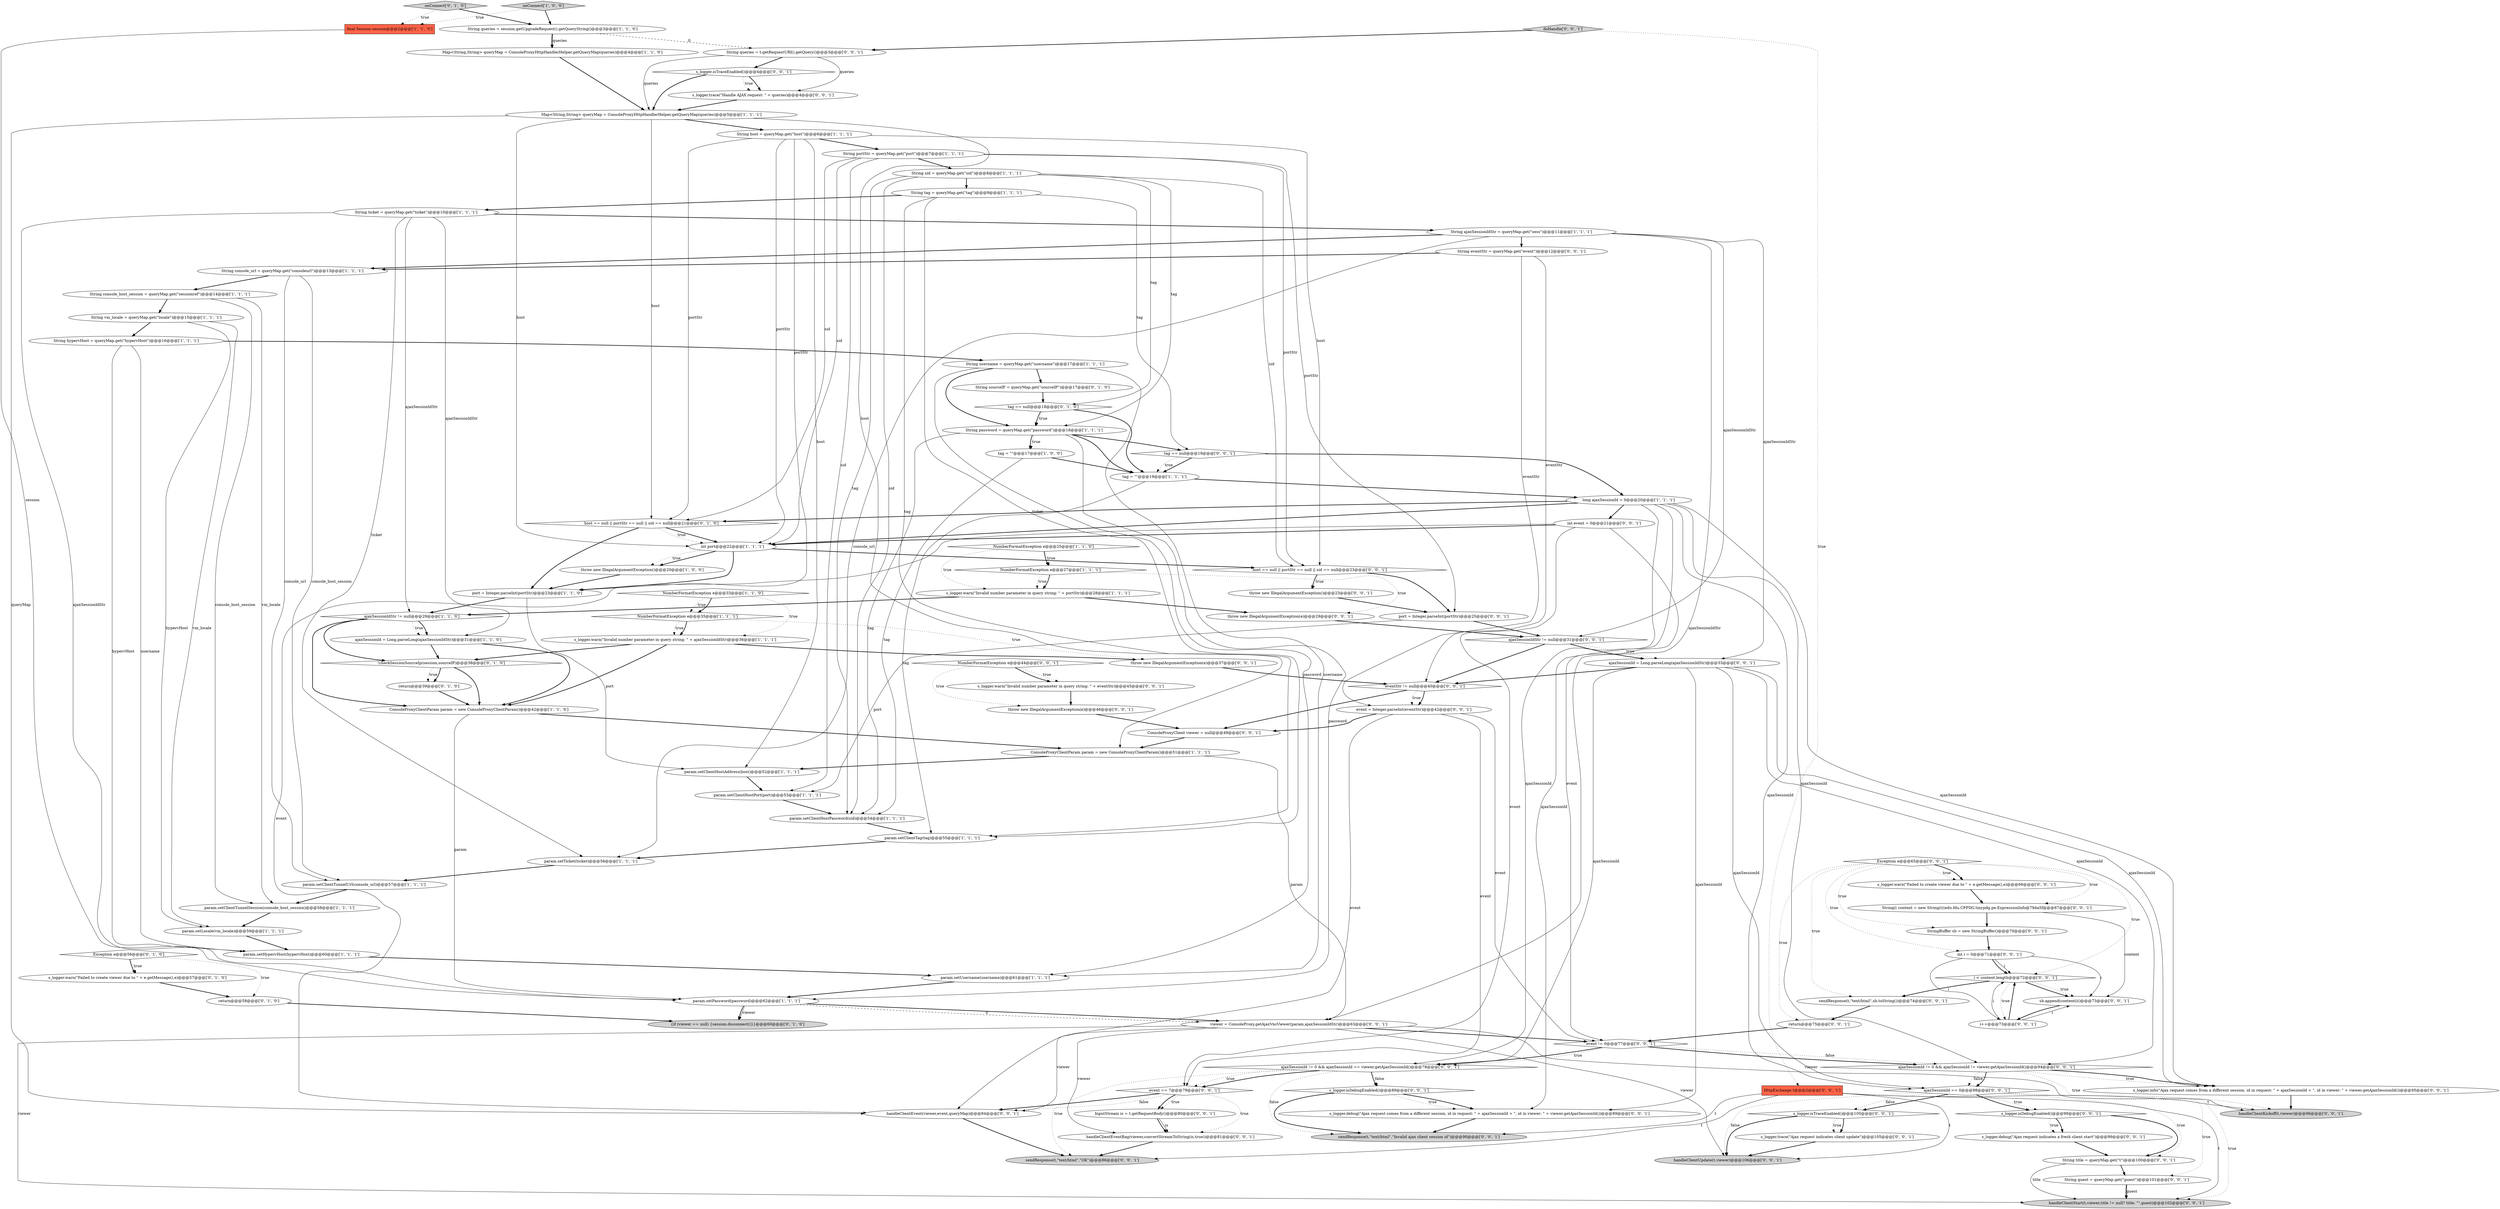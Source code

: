 digraph {
4 [style = filled, label = "NumberFormatException e@@@33@@@['1', '1', '0']", fillcolor = white, shape = diamond image = "AAA0AAABBB1BBB"];
67 [style = filled, label = "String queries = t.getRequestURI().getQuery()@@@3@@@['0', '0', '1']", fillcolor = white, shape = ellipse image = "AAA0AAABBB3BBB"];
22 [style = filled, label = "ajaxSessionIdStr != null@@@29@@@['1', '1', '0']", fillcolor = white, shape = diamond image = "AAA0AAABBB1BBB"];
93 [style = filled, label = "ConsoleProxyClient viewer = null@@@49@@@['0', '0', '1']", fillcolor = white, shape = ellipse image = "AAA0AAABBB3BBB"];
86 [style = filled, label = "s_logger.warn(\"Invalid number parameter in query string: \" + eventStr)@@@45@@@['0', '0', '1']", fillcolor = white, shape = ellipse image = "AAA0AAABBB3BBB"];
80 [style = filled, label = "handleClientUpdate(t,viewer)@@@106@@@['0', '0', '1']", fillcolor = lightgray, shape = ellipse image = "AAA0AAABBB3BBB"];
51 [style = filled, label = "onConnect['0', '1', '0']", fillcolor = lightgray, shape = diamond image = "AAA0AAABBB2BBB"];
17 [style = filled, label = "NumberFormatException e@@@25@@@['1', '1', '0']", fillcolor = white, shape = diamond image = "AAA0AAABBB1BBB"];
35 [style = filled, label = "param.setClientTunnelUrl(console_url)@@@57@@@['1', '1', '1']", fillcolor = white, shape = ellipse image = "AAA0AAABBB1BBB"];
14 [style = filled, label = "port = Integer.parseInt(portStr)@@@23@@@['1', '1', '0']", fillcolor = white, shape = ellipse image = "AAA0AAABBB1BBB"];
42 [style = filled, label = "String password = queryMap.get(\"password\")@@@18@@@['1', '1', '1']", fillcolor = white, shape = ellipse image = "AAA0AAABBB1BBB"];
34 [style = filled, label = "String portStr = queryMap.get(\"port\")@@@7@@@['1', '1', '1']", fillcolor = white, shape = ellipse image = "AAA0AAABBB1BBB"];
53 [style = filled, label = "Exception e@@@56@@@['0', '1', '0']", fillcolor = white, shape = diamond image = "AAA0AAABBB2BBB"];
68 [style = filled, label = "event != 0@@@77@@@['0', '0', '1']", fillcolor = white, shape = diamond image = "AAA0AAABBB3BBB"];
19 [style = filled, label = "final Session session@@@2@@@['1', '1', '0']", fillcolor = tomato, shape = box image = "AAA0AAABBB1BBB"];
107 [style = filled, label = "s_logger.info(\"Ajax request comes from a different session, id in request: \" + ajaxSessionId + \", id in viewer: \" + viewer.getAjaxSessionId())@@@95@@@['0', '0', '1']", fillcolor = white, shape = ellipse image = "AAA0AAABBB3BBB"];
41 [style = filled, label = "param.setPassword(password)@@@62@@@['1', '1', '1']", fillcolor = white, shape = ellipse image = "AAA0AAABBB1BBB"];
73 [style = filled, label = "throw new IllegalArgumentException(e)@@@37@@@['0', '0', '1']", fillcolor = white, shape = ellipse image = "AAA0AAABBB3BBB"];
54 [style = filled, label = "int event = 0@@@21@@@['0', '0', '1']", fillcolor = white, shape = ellipse image = "AAA0AAABBB3BBB"];
52 [style = filled, label = "!checkSessionSourceIp(session,sourceIP)@@@38@@@['0', '1', '0']", fillcolor = white, shape = diamond image = "AAA1AAABBB2BBB"];
106 [style = filled, label = "s_logger.trace(\"Ajax request indicates client update\")@@@105@@@['0', '0', '1']", fillcolor = white, shape = ellipse image = "AAA0AAABBB3BBB"];
84 [style = filled, label = "doHandle['0', '0', '1']", fillcolor = lightgray, shape = diamond image = "AAA0AAABBB3BBB"];
98 [style = filled, label = "viewer = ConsoleProxy.getAjaxVncViewer(param,ajaxSessionIdStr)@@@63@@@['0', '0', '1']", fillcolor = white, shape = ellipse image = "AAA0AAABBB3BBB"];
64 [style = filled, label = "sendResponse(t,\"text/html\",sb.toString())@@@74@@@['0', '0', '1']", fillcolor = white, shape = ellipse image = "AAA0AAABBB3BBB"];
90 [style = filled, label = "throw new IllegalArgumentException()@@@23@@@['0', '0', '1']", fillcolor = white, shape = ellipse image = "AAA0AAABBB3BBB"];
71 [style = filled, label = "s_logger.isTraceEnabled()@@@4@@@['0', '0', '1']", fillcolor = white, shape = diamond image = "AAA0AAABBB3BBB"];
43 [style = filled, label = "onConnect['1', '0', '0']", fillcolor = lightgray, shape = diamond image = "AAA0AAABBB1BBB"];
63 [style = filled, label = "int i = 0@@@71@@@['0', '0', '1']", fillcolor = white, shape = ellipse image = "AAA0AAABBB3BBB"];
99 [style = filled, label = "s_logger.warn(\"Failed to create viewer due to \" + e.getMessage(),e)@@@66@@@['0', '0', '1']", fillcolor = white, shape = ellipse image = "AAA0AAABBB3BBB"];
97 [style = filled, label = "StringBuffer sb = new StringBuffer()@@@70@@@['0', '0', '1']", fillcolor = white, shape = ellipse image = "AAA0AAABBB3BBB"];
60 [style = filled, label = "String title = queryMap.get(\"t\")@@@100@@@['0', '0', '1']", fillcolor = white, shape = ellipse image = "AAA0AAABBB3BBB"];
32 [style = filled, label = "String ticket = queryMap.get(\"ticket\")@@@10@@@['1', '1', '1']", fillcolor = white, shape = ellipse image = "AAA0AAABBB1BBB"];
78 [style = filled, label = "NumberFormatException e@@@44@@@['0', '0', '1']", fillcolor = white, shape = diamond image = "AAA0AAABBB3BBB"];
101 [style = filled, label = "s_logger.trace(\"Handle AJAX request: \" + queries)@@@4@@@['0', '0', '1']", fillcolor = white, shape = ellipse image = "AAA0AAABBB3BBB"];
33 [style = filled, label = "param.setClientTag(tag)@@@55@@@['1', '1', '1']", fillcolor = white, shape = ellipse image = "AAA0AAABBB1BBB"];
69 [style = filled, label = "sendResponse(t,\"text/html\",\"Invalid ajax client session id\")@@@90@@@['0', '0', '1']", fillcolor = lightgray, shape = ellipse image = "AAA0AAABBB3BBB"];
76 [style = filled, label = "handleClientEvent(viewer,event,queryMap)@@@84@@@['0', '0', '1']", fillcolor = white, shape = ellipse image = "AAA0AAABBB3BBB"];
8 [style = filled, label = "String hypervHost = queryMap.get(\"hypervHost\")@@@16@@@['1', '1', '1']", fillcolor = white, shape = ellipse image = "AAA0AAABBB1BBB"];
36 [style = filled, label = "String queries = session.getUpgradeRequest().getQueryString()@@@3@@@['1', '1', '0']", fillcolor = white, shape = ellipse image = "AAA0AAABBB1BBB"];
104 [style = filled, label = "eventStr != null@@@40@@@['0', '0', '1']", fillcolor = white, shape = diamond image = "AAA0AAABBB3BBB"];
30 [style = filled, label = "param.setHypervHost(hypervHost)@@@60@@@['1', '1', '1']", fillcolor = white, shape = ellipse image = "AAA0AAABBB1BBB"];
7 [style = filled, label = "tag = \"\"@@@19@@@['1', '1', '1']", fillcolor = white, shape = ellipse image = "AAA0AAABBB1BBB"];
3 [style = filled, label = "long ajaxSessionId = 0@@@20@@@['1', '1', '1']", fillcolor = white, shape = ellipse image = "AAA0AAABBB1BBB"];
55 [style = filled, label = "event = Integer.parseInt(eventStr)@@@42@@@['0', '0', '1']", fillcolor = white, shape = ellipse image = "AAA0AAABBB3BBB"];
65 [style = filled, label = "event == 7@@@79@@@['0', '0', '1']", fillcolor = white, shape = diamond image = "AAA0AAABBB3BBB"];
83 [style = filled, label = "ajaxSessionId != 0 && ajaxSessionId == viewer.getAjaxSessionId()@@@78@@@['0', '0', '1']", fillcolor = white, shape = diamond image = "AAA0AAABBB3BBB"];
50 [style = filled, label = "s_logger.warn(\"Failed to create viewer due to \" + e.getMessage(),e)@@@57@@@['0', '1', '0']", fillcolor = white, shape = ellipse image = "AAA0AAABBB2BBB"];
77 [style = filled, label = "HttpExchange t@@@2@@@['0', '0', '1']", fillcolor = tomato, shape = box image = "AAA0AAABBB3BBB"];
59 [style = filled, label = "port = Integer.parseInt(portStr)@@@25@@@['0', '0', '1']", fillcolor = white, shape = ellipse image = "AAA0AAABBB3BBB"];
79 [style = filled, label = "s_logger.debug(\"Ajax request comes from a different session, id in request: \" + ajaxSessionId + \", id in viewer: \" + viewer.getAjaxSessionId())@@@89@@@['0', '0', '1']", fillcolor = white, shape = ellipse image = "AAA0AAABBB3BBB"];
40 [style = filled, label = "param.setClientHostAddress(host)@@@52@@@['1', '1', '1']", fillcolor = white, shape = ellipse image = "AAA0AAABBB1BBB"];
56 [style = filled, label = "sb.append(content(i()@@@73@@@['0', '0', '1']", fillcolor = white, shape = ellipse image = "AAA0AAABBB3BBB"];
74 [style = filled, label = "i < content.length@@@72@@@['0', '0', '1']", fillcolor = white, shape = diamond image = "AAA0AAABBB3BBB"];
26 [style = filled, label = "Map<String,String> queryMap = ConsoleProxyHttpHandlerHelper.getQueryMap(queries)@@@4@@@['1', '1', '0']", fillcolor = white, shape = ellipse image = "AAA0AAABBB1BBB"];
15 [style = filled, label = "param.setLocale(vm_locale)@@@59@@@['1', '1', '1']", fillcolor = white, shape = ellipse image = "AAA0AAABBB1BBB"];
92 [style = filled, label = "throw new IllegalArgumentException(e)@@@46@@@['0', '0', '1']", fillcolor = white, shape = ellipse image = "AAA0AAABBB3BBB"];
20 [style = filled, label = "param.setClientHostPort(port)@@@53@@@['1', '1', '1']", fillcolor = white, shape = ellipse image = "AAA0AAABBB1BBB"];
81 [style = filled, label = "ajaxSessionId = Long.parseLong(ajaxSessionIdStr)@@@33@@@['0', '0', '1']", fillcolor = white, shape = ellipse image = "AAA0AAABBB3BBB"];
18 [style = filled, label = "param.setUsername(username)@@@61@@@['1', '1', '1']", fillcolor = white, shape = ellipse image = "AAA0AAABBB1BBB"];
96 [style = filled, label = "Exception e@@@65@@@['0', '0', '1']", fillcolor = white, shape = diamond image = "AAA0AAABBB3BBB"];
38 [style = filled, label = "ajaxSessionId = Long.parseLong(ajaxSessionIdStr)@@@31@@@['1', '1', '0']", fillcolor = white, shape = ellipse image = "AAA0AAABBB1BBB"];
105 [style = filled, label = "ajaxSessionId == 0@@@98@@@['0', '0', '1']", fillcolor = white, shape = diamond image = "AAA0AAABBB3BBB"];
6 [style = filled, label = "tag = \"\"@@@17@@@['1', '0', '0']", fillcolor = white, shape = ellipse image = "AAA0AAABBB1BBB"];
27 [style = filled, label = "String host = queryMap.get(\"host\")@@@6@@@['1', '1', '1']", fillcolor = white, shape = ellipse image = "AAA0AAABBB1BBB"];
100 [style = filled, label = "String(( content = new String((((edu.fdu.CPPDG.tinypdg.pe.ExpressionInfo@794a5f@@@67@@@['0', '0', '1']", fillcolor = white, shape = ellipse image = "AAA0AAABBB3BBB"];
45 [style = filled, label = "String sourceIP = queryMap.get(\"sourceIP\")@@@17@@@['0', '1', '0']", fillcolor = white, shape = ellipse image = "AAA1AAABBB2BBB"];
89 [style = filled, label = "host == null || portStr == null || sid == null@@@23@@@['0', '0', '1']", fillcolor = white, shape = diamond image = "AAA0AAABBB3BBB"];
94 [style = filled, label = "s_logger.isTraceEnabled()@@@105@@@['0', '0', '1']", fillcolor = white, shape = diamond image = "AAA0AAABBB3BBB"];
48 [style = filled, label = "tag == null@@@18@@@['0', '1', '0']", fillcolor = white, shape = diamond image = "AAA0AAABBB2BBB"];
87 [style = filled, label = "handleClientStart(t,viewer,title != null? title: \"\",guest)@@@102@@@['0', '0', '1']", fillcolor = lightgray, shape = ellipse image = "AAA0AAABBB3BBB"];
61 [style = filled, label = "i++@@@73@@@['0', '0', '1']", fillcolor = white, shape = ellipse image = "AAA0AAABBB3BBB"];
75 [style = filled, label = "tag == null@@@19@@@['0', '0', '1']", fillcolor = white, shape = diamond image = "AAA0AAABBB3BBB"];
57 [style = filled, label = "return@@@75@@@['0', '0', '1']", fillcolor = white, shape = ellipse image = "AAA0AAABBB3BBB"];
44 [style = filled, label = "{if (viewer == null) {session.disconnect()}}@@@60@@@['0', '1', '0']", fillcolor = lightgray, shape = ellipse image = "AAA1AAABBB2BBB"];
5 [style = filled, label = "String tag = queryMap.get(\"tag\")@@@9@@@['1', '1', '1']", fillcolor = white, shape = ellipse image = "AAA0AAABBB1BBB"];
91 [style = filled, label = "throw new IllegalArgumentException(e)@@@29@@@['0', '0', '1']", fillcolor = white, shape = ellipse image = "AAA0AAABBB3BBB"];
25 [style = filled, label = "param.setClientHostPassword(sid)@@@54@@@['1', '1', '1']", fillcolor = white, shape = ellipse image = "AAA0AAABBB1BBB"];
10 [style = filled, label = "s_logger.warn(\"Invalid number parameter in query string: \" + ajaxSessionIdStr)@@@36@@@['1', '1', '1']", fillcolor = white, shape = ellipse image = "AAA0AAABBB1BBB"];
49 [style = filled, label = "return@@@39@@@['0', '1', '0']", fillcolor = white, shape = ellipse image = "AAA1AAABBB2BBB"];
9 [style = filled, label = "throw new IllegalArgumentException()@@@20@@@['1', '0', '0']", fillcolor = white, shape = ellipse image = "AAA0AAABBB1BBB"];
103 [style = filled, label = "String guest = queryMap.get(\"guest\")@@@101@@@['0', '0', '1']", fillcolor = white, shape = ellipse image = "AAA0AAABBB3BBB"];
12 [style = filled, label = "String username = queryMap.get(\"username\")@@@17@@@['1', '1', '1']", fillcolor = white, shape = ellipse image = "AAA0AAABBB1BBB"];
85 [style = filled, label = "ajaxSessionIdStr != null@@@31@@@['0', '0', '1']", fillcolor = white, shape = diamond image = "AAA0AAABBB3BBB"];
88 [style = filled, label = "s_logger.isDebugEnabled()@@@89@@@['0', '0', '1']", fillcolor = white, shape = diamond image = "AAA0AAABBB3BBB"];
2 [style = filled, label = "String ajaxSessionIdStr = queryMap.get(\"sess\")@@@11@@@['1', '1', '1']", fillcolor = white, shape = ellipse image = "AAA0AAABBB1BBB"];
47 [style = filled, label = "return@@@58@@@['0', '1', '0']", fillcolor = white, shape = ellipse image = "AAA0AAABBB2BBB"];
70 [style = filled, label = "handleClientKickoff(t,viewer)@@@96@@@['0', '0', '1']", fillcolor = lightgray, shape = ellipse image = "AAA0AAABBB3BBB"];
28 [style = filled, label = "String console_url = queryMap.get(\"consoleurl\")@@@13@@@['1', '1', '1']", fillcolor = white, shape = ellipse image = "AAA0AAABBB1BBB"];
62 [style = filled, label = "ajaxSessionId != 0 && ajaxSessionId != viewer.getAjaxSessionId()@@@94@@@['0', '0', '1']", fillcolor = white, shape = diamond image = "AAA0AAABBB3BBB"];
11 [style = filled, label = "ConsoleProxyClientParam param = new ConsoleProxyClientParam()@@@42@@@['1', '1', '0']", fillcolor = white, shape = ellipse image = "AAA0AAABBB1BBB"];
29 [style = filled, label = "param.setClientTunnelSession(console_host_session)@@@58@@@['1', '1', '1']", fillcolor = white, shape = ellipse image = "AAA0AAABBB1BBB"];
95 [style = filled, label = "s_logger.debug(\"Ajax request indicates a fresh client start\")@@@99@@@['0', '0', '1']", fillcolor = white, shape = ellipse image = "AAA0AAABBB3BBB"];
21 [style = filled, label = "String sid = queryMap.get(\"sid\")@@@8@@@['1', '1', '1']", fillcolor = white, shape = ellipse image = "AAA0AAABBB1BBB"];
23 [style = filled, label = "ConsoleProxyClientParam param = new ConsoleProxyClientParam()@@@51@@@['1', '1', '1']", fillcolor = white, shape = ellipse image = "AAA0AAABBB1BBB"];
102 [style = filled, label = "handleClientEventBag(viewer,convertStreamToString(is,true))@@@81@@@['0', '0', '1']", fillcolor = white, shape = ellipse image = "AAA0AAABBB3BBB"];
1 [style = filled, label = "String console_host_session = queryMap.get(\"sessionref\")@@@14@@@['1', '1', '1']", fillcolor = white, shape = ellipse image = "AAA0AAABBB1BBB"];
13 [style = filled, label = "String vm_locale = queryMap.get(\"locale\")@@@15@@@['1', '1', '1']", fillcolor = white, shape = ellipse image = "AAA0AAABBB1BBB"];
39 [style = filled, label = "int port@@@22@@@['1', '1', '1']", fillcolor = white, shape = ellipse image = "AAA0AAABBB1BBB"];
82 [style = filled, label = "sendResponse(t,\"text/html\",\"OK\")@@@86@@@['0', '0', '1']", fillcolor = lightgray, shape = ellipse image = "AAA0AAABBB3BBB"];
16 [style = filled, label = "s_logger.warn(\"Invalid number parameter in query string: \" + portStr)@@@28@@@['1', '1', '1']", fillcolor = white, shape = ellipse image = "AAA0AAABBB1BBB"];
0 [style = filled, label = "NumberFormatException e@@@35@@@['1', '1', '1']", fillcolor = white, shape = diamond image = "AAA0AAABBB1BBB"];
72 [style = filled, label = "s_logger.isDebugEnabled()@@@99@@@['0', '0', '1']", fillcolor = white, shape = diamond image = "AAA0AAABBB3BBB"];
66 [style = filled, label = "InputStream is = t.getRequestBody()@@@80@@@['0', '0', '1']", fillcolor = white, shape = ellipse image = "AAA0AAABBB3BBB"];
24 [style = filled, label = "NumberFormatException e@@@27@@@['1', '1', '1']", fillcolor = white, shape = diamond image = "AAA0AAABBB1BBB"];
37 [style = filled, label = "param.setTicket(ticket)@@@56@@@['1', '1', '1']", fillcolor = white, shape = ellipse image = "AAA0AAABBB1BBB"];
31 [style = filled, label = "Map<String,String> queryMap = ConsoleProxyHttpHandlerHelper.getQueryMap(queries)@@@5@@@['1', '1', '1']", fillcolor = white, shape = ellipse image = "AAA0AAABBB1BBB"];
46 [style = filled, label = "host == null || portStr == null || sid == null@@@21@@@['0', '1', '0']", fillcolor = white, shape = diamond image = "AAA0AAABBB2BBB"];
58 [style = filled, label = "String eventStr = queryMap.get(\"event\")@@@12@@@['0', '0', '1']", fillcolor = white, shape = ellipse image = "AAA0AAABBB3BBB"];
86->92 [style = bold, label=""];
0->10 [style = dotted, label="true"];
13->15 [style = solid, label="vm_locale"];
79->69 [style = bold, label=""];
105->60 [style = dotted, label="true"];
49->11 [style = bold, label=""];
95->60 [style = bold, label=""];
65->66 [style = dotted, label="true"];
42->41 [style = solid, label="password"];
36->26 [style = solid, label="queries"];
74->64 [style = bold, label=""];
21->25 [style = solid, label="tag"];
63->74 [style = solid, label="i"];
105->72 [style = dotted, label="true"];
105->94 [style = dotted, label="false"];
64->57 [style = bold, label=""];
45->48 [style = bold, label=""];
85->104 [style = bold, label=""];
37->35 [style = bold, label=""];
104->55 [style = bold, label=""];
55->68 [style = solid, label="event"];
83->69 [style = dotted, label="false"];
65->66 [style = bold, label=""];
2->98 [style = solid, label="ajaxSessionIdStr"];
10->11 [style = bold, label=""];
3->105 [style = solid, label="ajaxSessionId"];
51->36 [style = bold, label=""];
7->33 [style = solid, label="tag"];
2->85 [style = solid, label="ajaxSessionIdStr"];
5->32 [style = bold, label=""];
41->98 [style = bold, label=""];
22->38 [style = dotted, label="true"];
39->89 [style = bold, label=""];
74->56 [style = bold, label=""];
4->0 [style = dotted, label="true"];
21->42 [style = solid, label="tag"];
53->47 [style = dotted, label="true"];
65->102 [style = dotted, label="true"];
20->25 [style = bold, label=""];
104->93 [style = bold, label=""];
34->39 [style = solid, label="sid"];
3->79 [style = solid, label="ajaxSessionId"];
59->85 [style = bold, label=""];
62->105 [style = dotted, label="false"];
88->79 [style = dotted, label="true"];
100->56 [style = solid, label="content"];
81->62 [style = solid, label="ajaxSessionId"];
8->30 [style = solid, label="username"];
28->1 [style = bold, label=""];
18->41 [style = bold, label=""];
72->60 [style = bold, label=""];
96->63 [style = dotted, label="true"];
42->75 [style = bold, label=""];
75->7 [style = bold, label=""];
103->87 [style = bold, label=""];
28->35 [style = solid, label="console_host_session"];
17->24 [style = dotted, label="true"];
11->23 [style = bold, label=""];
11->41 [style = solid, label="param"];
59->20 [style = solid, label="port"];
9->14 [style = bold, label=""];
85->81 [style = dotted, label="true"];
103->87 [style = solid, label="guest"];
43->19 [style = dotted, label="true"];
60->103 [style = bold, label=""];
98->87 [style = solid, label="viewer"];
98->102 [style = solid, label="viewer"];
61->56 [style = solid, label="i"];
38->52 [style = bold, label=""];
68->62 [style = dotted, label="false"];
27->34 [style = bold, label=""];
55->93 [style = bold, label=""];
98->68 [style = bold, label=""];
77->80 [style = solid, label="t"];
76->82 [style = bold, label=""];
31->39 [style = solid, label="host"];
75->3 [style = bold, label=""];
68->83 [style = bold, label=""];
107->70 [style = bold, label=""];
54->39 [style = bold, label=""];
62->105 [style = bold, label=""];
41->98 [style = dashed, label="0"];
31->46 [style = solid, label="host"];
39->14 [style = bold, label=""];
75->7 [style = dotted, label="true"];
34->20 [style = solid, label="sid"];
54->68 [style = solid, label="event"];
88->69 [style = bold, label=""];
3->46 [style = bold, label=""];
10->52 [style = bold, label=""];
77->70 [style = solid, label="t"];
41->44 [style = bold, label=""];
36->67 [style = dashed, label="0"];
42->7 [style = bold, label=""];
27->46 [style = solid, label="portStr"];
53->50 [style = dotted, label="true"];
101->31 [style = bold, label=""];
12->18 [style = solid, label="username"];
25->33 [style = bold, label=""];
27->14 [style = solid, label="portStr"];
78->92 [style = dotted, label="true"];
105->103 [style = dotted, label="true"];
41->44 [style = solid, label="viewer"];
2->28 [style = bold, label=""];
33->37 [style = bold, label=""];
61->74 [style = bold, label=""];
66->102 [style = bold, label=""];
12->42 [style = bold, label=""];
5->33 [style = solid, label="tag"];
46->39 [style = bold, label=""];
88->79 [style = bold, label=""];
32->2 [style = bold, label=""];
3->107 [style = solid, label="ajaxSessionId"];
96->97 [style = dotted, label="true"];
34->59 [style = solid, label="portStr"];
21->25 [style = solid, label="sid"];
28->35 [style = solid, label="console_url"];
3->62 [style = solid, label="ajaxSessionId"];
17->24 [style = bold, label=""];
71->101 [style = bold, label=""];
93->23 [style = bold, label=""];
24->16 [style = dotted, label="true"];
32->38 [style = solid, label="ajaxSessionIdStr"];
84->77 [style = dotted, label="true"];
63->74 [style = bold, label=""];
3->83 [style = solid, label="ajaxSessionId"];
100->97 [style = bold, label=""];
60->87 [style = solid, label="title"];
62->70 [style = dotted, label="true"];
96->64 [style = dotted, label="true"];
13->15 [style = solid, label="hypervHost"];
42->6 [style = dotted, label="true"];
63->61 [style = solid, label="i"];
96->99 [style = dotted, label="true"];
65->76 [style = dotted, label="false"];
58->55 [style = solid, label="eventStr"];
53->50 [style = bold, label=""];
3->54 [style = bold, label=""];
14->40 [style = solid, label="port"];
21->89 [style = solid, label="sid"];
55->76 [style = solid, label="event"];
5->33 [style = solid, label="ticket"];
98->70 [style = solid, label="viewer"];
34->21 [style = bold, label=""];
106->80 [style = bold, label=""];
81->107 [style = solid, label="ajaxSessionId"];
27->89 [style = solid, label="host"];
1->13 [style = bold, label=""];
14->22 [style = bold, label=""];
67->71 [style = bold, label=""];
52->49 [style = dotted, label="true"];
77->69 [style = solid, label="t"];
48->7 [style = bold, label=""];
32->41 [style = solid, label="ajaxSessionIdStr"];
15->30 [style = bold, label=""];
22->38 [style = bold, label=""];
57->68 [style = bold, label=""];
46->39 [style = dotted, label="true"];
48->42 [style = bold, label=""];
17->16 [style = dotted, label="true"];
81->79 [style = solid, label="ajaxSessionId"];
27->39 [style = solid, label="portStr"];
34->89 [style = solid, label="portStr"];
23->98 [style = solid, label="param"];
99->100 [style = bold, label=""];
61->74 [style = solid, label="i"];
81->83 [style = solid, label="ajaxSessionId"];
30->18 [style = bold, label=""];
16->91 [style = bold, label=""];
83->65 [style = dotted, label="true"];
16->22 [style = bold, label=""];
105->72 [style = bold, label=""];
71->31 [style = bold, label=""];
96->57 [style = dotted, label="true"];
67->101 [style = solid, label="queries"];
7->3 [style = bold, label=""];
42->6 [style = bold, label=""];
74->61 [style = dotted, label="true"];
85->81 [style = bold, label=""];
42->25 [style = solid, label="tag"];
96->99 [style = bold, label=""];
1->29 [style = solid, label="vm_locale"];
21->48 [style = solid, label="tag"];
46->14 [style = bold, label=""];
34->46 [style = solid, label="sid"];
68->83 [style = dotted, label="true"];
24->16 [style = bold, label=""];
94->106 [style = bold, label=""];
62->107 [style = dotted, label="true"];
74->56 [style = dotted, label="true"];
31->76 [style = solid, label="queryMap"];
39->9 [style = bold, label=""];
54->76 [style = solid, label="event"];
63->56 [style = solid, label="i"];
90->59 [style = bold, label=""];
12->45 [style = bold, label=""];
77->87 [style = solid, label="t"];
43->36 [style = bold, label=""];
5->75 [style = solid, label="tag"];
23->40 [style = bold, label=""];
32->22 [style = solid, label="ajaxSessionIdStr"];
91->85 [style = bold, label=""];
0->73 [style = dotted, label="true"];
98->80 [style = solid, label="viewer"];
13->8 [style = bold, label=""];
96->74 [style = dotted, label="true"];
105->80 [style = dotted, label="false"];
98->76 [style = solid, label="viewer"];
52->49 [style = bold, label=""];
89->90 [style = dotted, label="true"];
39->9 [style = dotted, label="true"];
38->11 [style = bold, label=""];
96->100 [style = dotted, label="true"];
47->44 [style = bold, label=""];
22->11 [style = bold, label=""];
83->65 [style = bold, label=""];
52->11 [style = bold, label=""];
56->61 [style = bold, label=""];
51->19 [style = dotted, label="true"];
10->73 [style = bold, label=""];
81->105 [style = solid, label="ajaxSessionId"];
1->29 [style = solid, label="console_host_session"];
27->40 [style = solid, label="host"];
55->65 [style = solid, label="event"];
8->12 [style = bold, label=""];
68->62 [style = bold, label=""];
2->37 [style = solid, label="console_url"];
83->88 [style = dotted, label="false"];
48->42 [style = dotted, label="true"];
4->10 [style = dotted, label="true"];
50->47 [style = bold, label=""];
26->31 [style = bold, label=""];
54->65 [style = solid, label="event"];
83->88 [style = bold, label=""];
72->95 [style = bold, label=""];
65->76 [style = bold, label=""];
67->31 [style = solid, label="queries"];
89->90 [style = bold, label=""];
22->52 [style = bold, label=""];
102->82 [style = bold, label=""];
8->30 [style = solid, label="hypervHost"];
62->107 [style = bold, label=""];
19->41 [style = solid, label="session"];
92->93 [style = bold, label=""];
78->86 [style = dotted, label="true"];
71->101 [style = dotted, label="true"];
72->95 [style = dotted, label="true"];
94->106 [style = dotted, label="true"];
73->104 [style = bold, label=""];
0->10 [style = bold, label=""];
31->23 [style = solid, label="host"];
81->104 [style = bold, label=""];
58->104 [style = solid, label="eventStr"];
36->26 [style = bold, label=""];
6->25 [style = solid, label="tag"];
21->5 [style = bold, label=""];
12->18 [style = solid, label="password"];
77->82 [style = solid, label="t"];
2->81 [style = solid, label="ajaxSessionIdStr"];
89->59 [style = bold, label=""];
94->80 [style = bold, label=""];
83->82 [style = dotted, label="true"];
66->102 [style = solid, label="is"];
35->29 [style = bold, label=""];
29->15 [style = bold, label=""];
105->87 [style = dotted, label="true"];
78->86 [style = bold, label=""];
97->63 [style = bold, label=""];
32->37 [style = solid, label="ticket"];
84->67 [style = bold, label=""];
104->55 [style = dotted, label="true"];
6->7 [style = bold, label=""];
40->20 [style = bold, label=""];
58->28 [style = bold, label=""];
24->91 [style = dotted, label="true"];
31->27 [style = bold, label=""];
2->58 [style = bold, label=""];
105->94 [style = bold, label=""];
4->0 [style = bold, label=""];
3->39 [style = bold, label=""];
}
